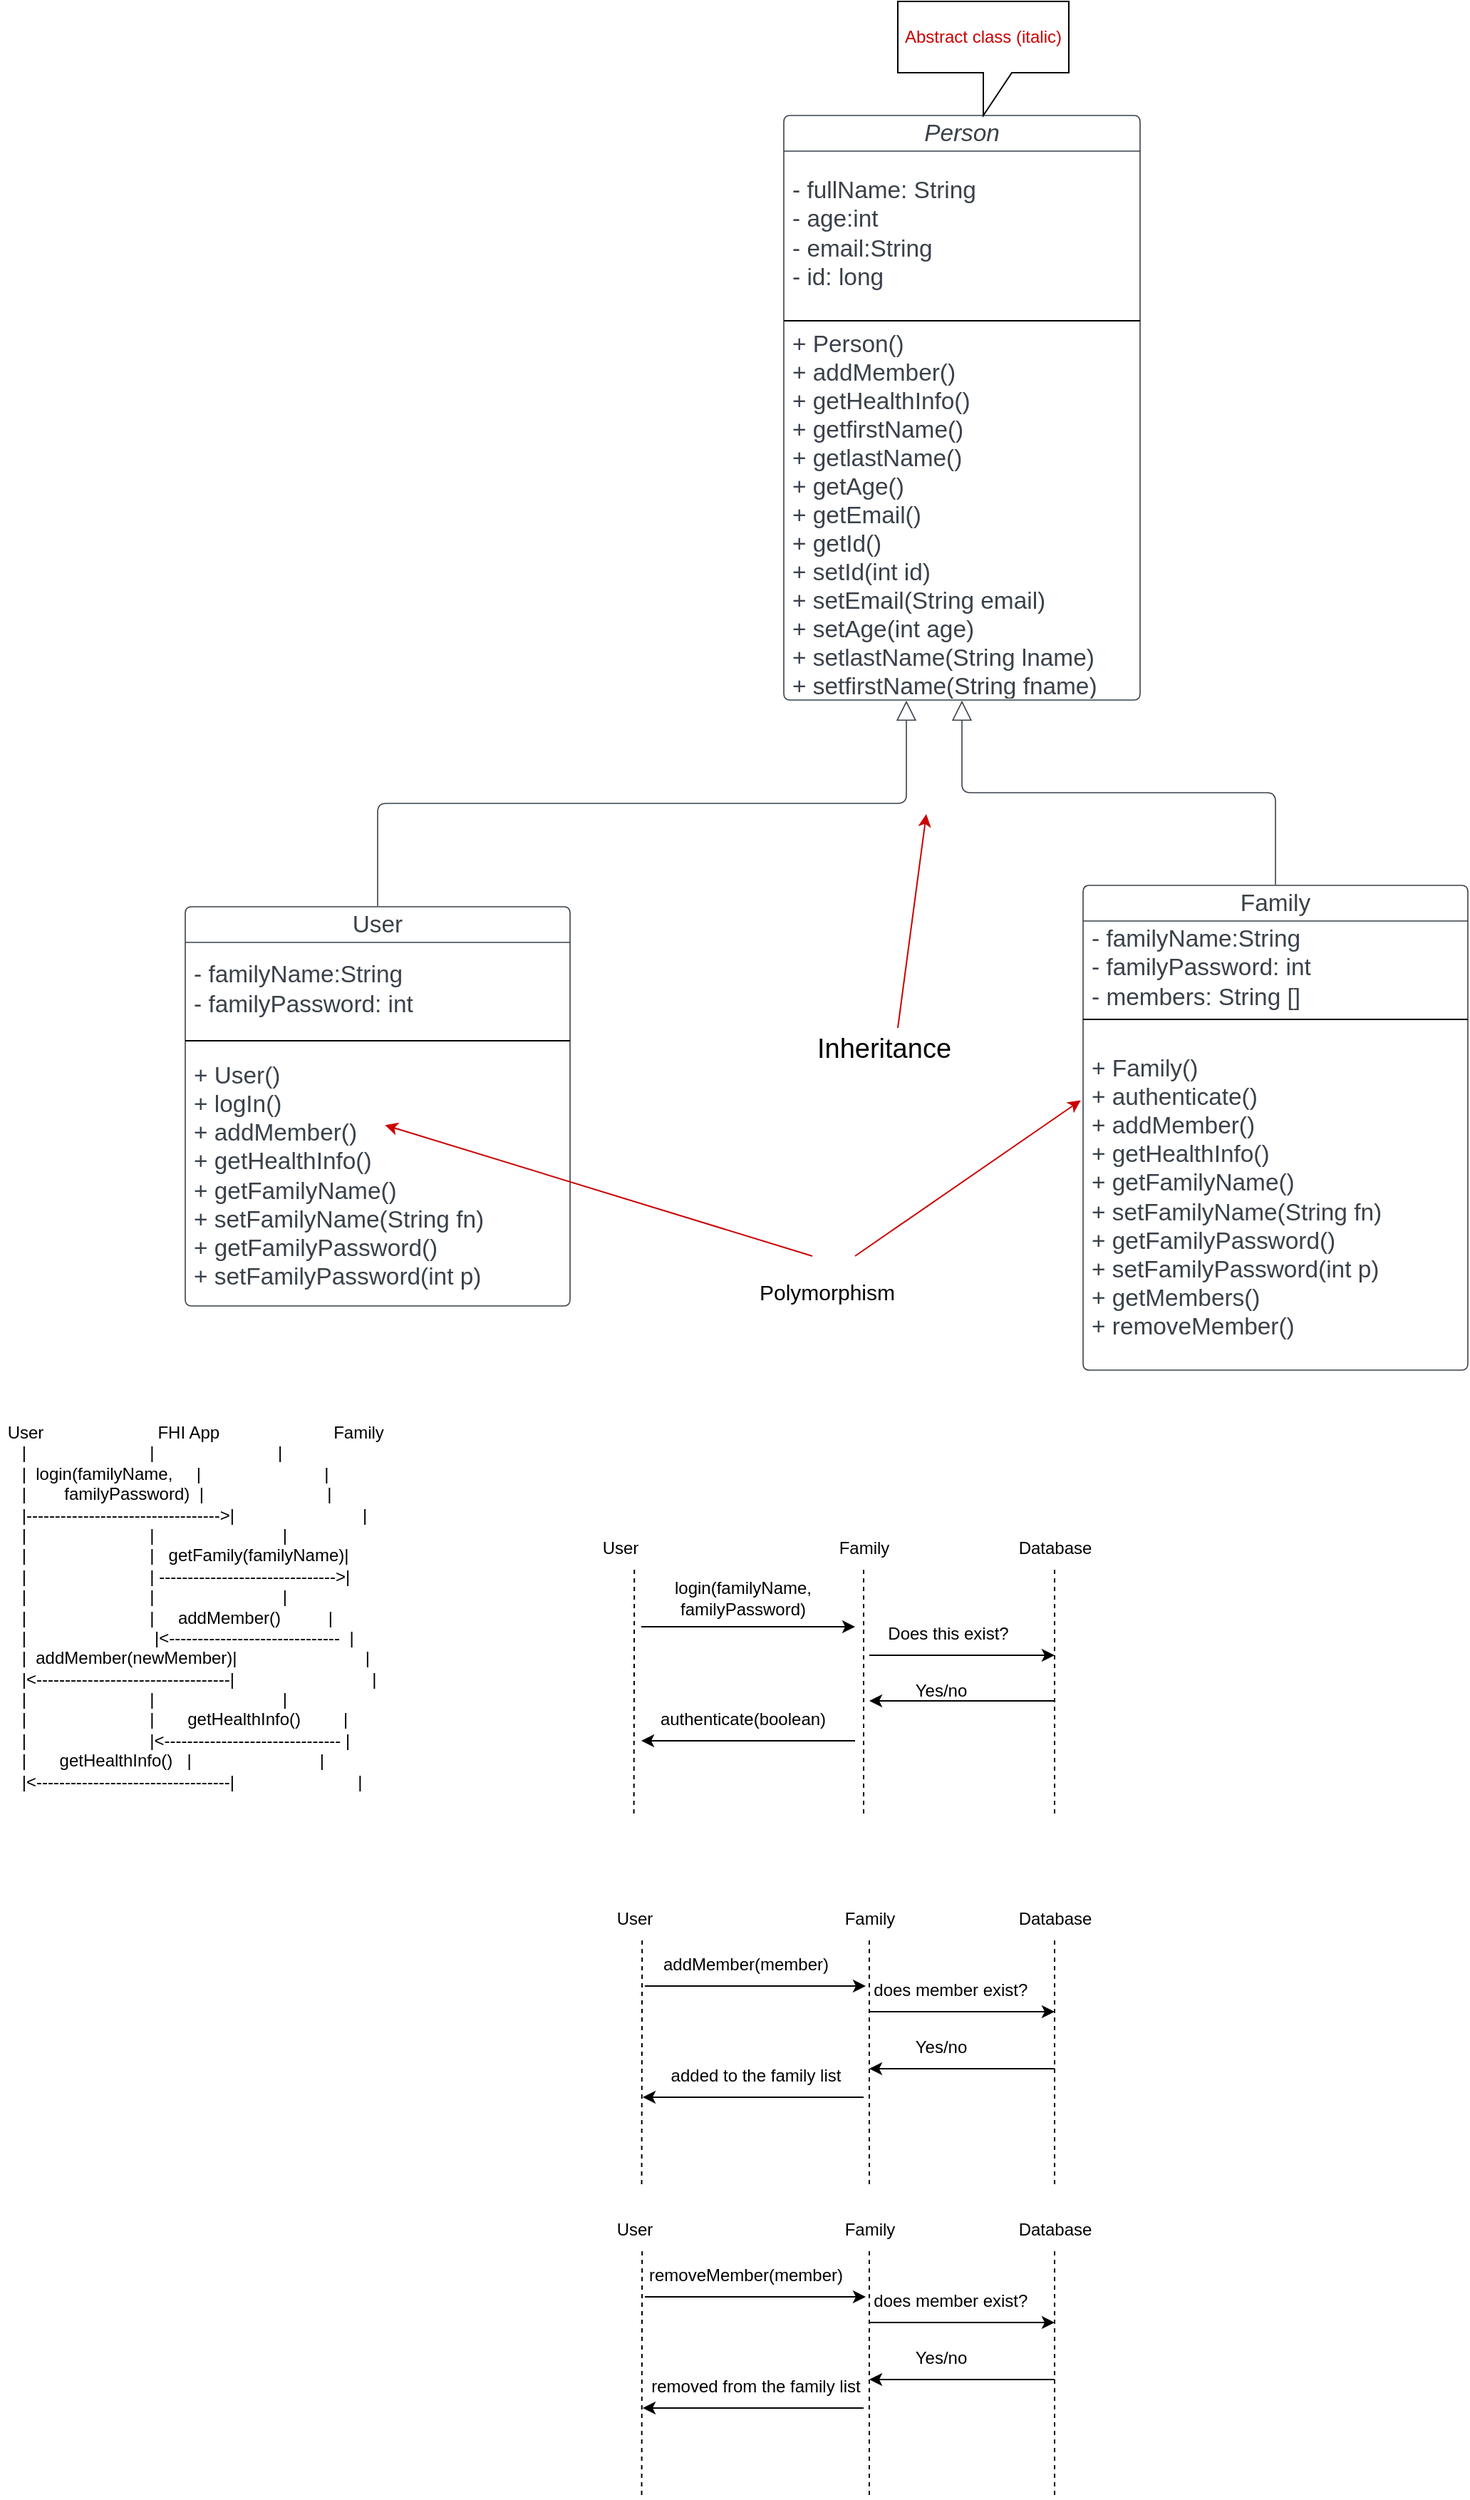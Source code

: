 <mxfile version="21.2.7" type="device">
  <diagram id="aQ4PM6Y3vd7NjKrtNCfK" name="Page-1">
    <mxGraphModel dx="2364" dy="1967" grid="1" gridSize="10" guides="1" tooltips="1" connect="1" arrows="1" fold="1" page="1" pageScale="1" pageWidth="850" pageHeight="1100" math="0" shadow="0">
      <root>
        <mxCell id="0" />
        <mxCell id="1" parent="0" />
        <mxCell id="yK_RE_3933SGKBnFoA6W-1" value="Person" style="html=1;overflow=block;blockSpacing=1;swimlane;childLayout=stackLayout;horizontal=1;horizontalStack=0;resizeParent=1;resizeParentMax=0;resizeLast=0;collapsible=0;marginBottom=0;swimlaneFillColor=#ffffff;startSize=25;whiteSpace=wrap;fontSize=16.7;fontColor=#3a414a;fontStyle=2;align=center;spacing=0;strokeColor=#3a414a;strokeOpacity=100;rounded=1;absoluteArcSize=1;arcSize=9;strokeWidth=0.8;" vertex="1" parent="1">
          <mxGeometry x="540" y="-150" width="250" height="410" as="geometry" />
        </mxCell>
        <mxCell id="yK_RE_3933SGKBnFoA6W-2" value="- fullName: String&lt;br&gt;- age:int&lt;br&gt;- email:String&lt;br&gt;- id: long" style="part=1;html=1;resizeHeight=0;strokeColor=none;fillColor=none;align=left;verticalAlign=middle;spacingLeft=4;spacingRight=4;overflow=hidden;rotatable=0;points=[[0,0.5],[1,0.5]];portConstraint=eastwest;swimlaneFillColor=#ffffff;strokeOpacity=100;whiteSpace=wrap;fontSize=16.7;fontColor=#3a414a;" vertex="1" parent="yK_RE_3933SGKBnFoA6W-1">
          <mxGeometry y="25" width="250" height="115" as="geometry" />
        </mxCell>
        <mxCell id="yK_RE_3933SGKBnFoA6W-3" value="" style="line;strokeWidth=1;fillColor=none;align=left;verticalAlign=middle;spacingTop=-1;spacingLeft=3;spacingRight=3;rotatable=0;labelPosition=right;points=[];portConstraint=eastwest;" vertex="1" parent="yK_RE_3933SGKBnFoA6W-1">
          <mxGeometry y="140" width="250" height="8" as="geometry" />
        </mxCell>
        <mxCell id="yK_RE_3933SGKBnFoA6W-4" value="+ Person()&lt;br&gt;+ addMember()&lt;br&gt;+ getHealthInfo()&lt;br&gt;+ getfirstName()&lt;br&gt;+ getlastName()&lt;br&gt;+ getAge()&lt;br&gt;+ getEmail()&lt;br&gt;+ getId()&lt;br&gt;+ setId(int id)&lt;br&gt;+ setEmail(String email)&lt;br&gt;+ setAge(int age)&lt;br&gt;+ setlastName(String lname)&lt;br&gt;+ setfirstName(String fname)" style="part=1;html=1;resizeHeight=0;strokeColor=none;fillColor=none;align=left;verticalAlign=middle;spacingLeft=4;spacingRight=4;overflow=hidden;rotatable=0;points=[[0,0.5],[1,0.5]];portConstraint=eastwest;swimlaneFillColor=#ffffff;strokeOpacity=100;whiteSpace=wrap;fontSize=16.7;fontColor=#3a414a;" vertex="1" parent="yK_RE_3933SGKBnFoA6W-1">
          <mxGeometry y="148" width="250" height="262" as="geometry" />
        </mxCell>
        <mxCell id="yK_RE_3933SGKBnFoA6W-5" value="User" style="html=1;overflow=block;blockSpacing=1;swimlane;childLayout=stackLayout;horizontal=1;horizontalStack=0;resizeParent=1;resizeParentMax=0;resizeLast=0;collapsible=0;fontStyle=0;marginBottom=0;swimlaneFillColor=#ffffff;startSize=25;whiteSpace=wrap;fontSize=16.7;fontColor=#3a414a;align=center;spacing=0;strokeColor=#3a414a;strokeOpacity=100;rounded=1;absoluteArcSize=1;arcSize=9;strokeWidth=0.8;" vertex="1" parent="1">
          <mxGeometry x="120" y="405" width="270" height="280" as="geometry" />
        </mxCell>
        <mxCell id="yK_RE_3933SGKBnFoA6W-6" value="- familyName:String&#xa;- familyPassword: int" style="part=1;html=1;resizeHeight=0;strokeColor=none;fillColor=none;align=left;verticalAlign=middle;spacingLeft=4;spacingRight=4;overflow=hidden;rotatable=0;points=[[0,0.5],[1,0.5]];portConstraint=eastwest;swimlaneFillColor=#ffffff;strokeOpacity=100;whiteSpace=wrap;fontSize=16.7;fontColor=#3a414a;" vertex="1" parent="yK_RE_3933SGKBnFoA6W-5">
          <mxGeometry y="25" width="270" height="65" as="geometry" />
        </mxCell>
        <mxCell id="yK_RE_3933SGKBnFoA6W-7" value="" style="line;strokeWidth=1;fillColor=none;align=left;verticalAlign=middle;spacingTop=-1;spacingLeft=3;spacingRight=3;rotatable=0;labelPosition=right;points=[];portConstraint=eastwest;" vertex="1" parent="yK_RE_3933SGKBnFoA6W-5">
          <mxGeometry y="90" width="270" height="8" as="geometry" />
        </mxCell>
        <mxCell id="yK_RE_3933SGKBnFoA6W-8" value="+ User()&lt;br&gt;+ logIn()&lt;br&gt;+ addMember()&lt;br style=&quot;border-color: var(--border-color);&quot;&gt;+ getHealthInfo()&lt;br&gt;+ getFamilyName()&lt;br&gt;+ setFamilyName(String fn)&lt;br&gt;+ getFamilyPassword()&lt;br&gt;+ setFamilyPassword(int p)" style="part=1;html=1;resizeHeight=0;strokeColor=none;fillColor=none;align=left;verticalAlign=middle;spacingLeft=4;spacingRight=4;overflow=hidden;rotatable=0;points=[[0,0.5],[1,0.5]];portConstraint=eastwest;swimlaneFillColor=#ffffff;strokeOpacity=100;whiteSpace=wrap;fontSize=16.7;fontColor=#3a414a;" vertex="1" parent="yK_RE_3933SGKBnFoA6W-5">
          <mxGeometry y="98" width="270" height="182" as="geometry" />
        </mxCell>
        <mxCell id="yK_RE_3933SGKBnFoA6W-9" value="Family" style="html=1;overflow=block;blockSpacing=1;swimlane;childLayout=stackLayout;horizontal=1;horizontalStack=0;resizeParent=1;resizeParentMax=0;resizeLast=0;collapsible=0;fontStyle=0;marginBottom=0;swimlaneFillColor=#ffffff;startSize=25;whiteSpace=wrap;fontSize=16.7;fontColor=#3a414a;align=center;spacing=0;strokeColor=#3a414a;strokeOpacity=100;rounded=1;absoluteArcSize=1;arcSize=9;strokeWidth=0.8;" vertex="1" parent="1">
          <mxGeometry x="750" y="390" width="270" height="340" as="geometry" />
        </mxCell>
        <mxCell id="yK_RE_3933SGKBnFoA6W-10" value="- familyName:String&#xa;- familyPassword: int&#xa;- members: String []" style="part=1;html=1;resizeHeight=0;strokeColor=none;fillColor=none;align=left;verticalAlign=middle;spacingLeft=4;spacingRight=4;overflow=hidden;rotatable=0;points=[[0,0.5],[1,0.5]];portConstraint=eastwest;swimlaneFillColor=#ffffff;strokeOpacity=100;whiteSpace=wrap;fontSize=16.7;fontColor=#3a414a;" vertex="1" parent="yK_RE_3933SGKBnFoA6W-9">
          <mxGeometry y="25" width="270" height="65" as="geometry" />
        </mxCell>
        <mxCell id="yK_RE_3933SGKBnFoA6W-11" value="" style="line;strokeWidth=1;fillColor=none;align=left;verticalAlign=middle;spacingTop=-1;spacingLeft=3;spacingRight=3;rotatable=0;labelPosition=right;points=[];portConstraint=eastwest;" vertex="1" parent="yK_RE_3933SGKBnFoA6W-9">
          <mxGeometry y="90" width="270" height="8" as="geometry" />
        </mxCell>
        <mxCell id="yK_RE_3933SGKBnFoA6W-12" value="+ Family()&lt;br&gt;+ authenticate()&lt;br&gt;+ addMember()&lt;br style=&quot;border-color: var(--border-color);&quot;&gt;+ getHealthInfo()&lt;br&gt;+ getFamilyName()&lt;br&gt;+ setFamilyName(String fn)&lt;br&gt;+ getFamilyPassword()&lt;br&gt;+ setFamilyPassword(int p)&lt;br&gt;+ getMembers()&lt;br&gt;+ removeMember()" style="part=1;html=1;resizeHeight=0;strokeColor=none;fillColor=none;align=left;verticalAlign=middle;spacingLeft=4;spacingRight=4;overflow=hidden;rotatable=0;points=[[0,0.5],[1,0.5]];portConstraint=eastwest;swimlaneFillColor=#ffffff;strokeOpacity=100;whiteSpace=wrap;fontSize=16.7;fontColor=#3a414a;" vertex="1" parent="yK_RE_3933SGKBnFoA6W-9">
          <mxGeometry y="98" width="270" height="242" as="geometry" />
        </mxCell>
        <mxCell id="yK_RE_3933SGKBnFoA6W-13" value="" style="html=1;jettySize=18;whiteSpace=wrap;fontSize=13;strokeColor=#3a414a;strokeOpacity=100;strokeWidth=0.8;rounded=1;arcSize=12;edgeStyle=orthogonalEdgeStyle;startArrow=block;startFill=0;startSize=12;endArrow=none;exitX=0.344;exitY=1.001;exitPerimeter=0;entryX=0.5;entryY=-0.002;entryPerimeter=0;lucidId=hktWIN67sBrn;" edge="1" parent="1" source="yK_RE_3933SGKBnFoA6W-1" target="yK_RE_3933SGKBnFoA6W-5">
          <mxGeometry width="100" height="100" relative="1" as="geometry">
            <Array as="points" />
          </mxGeometry>
        </mxCell>
        <mxCell id="yK_RE_3933SGKBnFoA6W-14" value="" style="html=1;jettySize=18;whiteSpace=wrap;fontSize=13;strokeColor=#3a414a;strokeOpacity=100;strokeWidth=0.8;rounded=1;arcSize=12;edgeStyle=orthogonalEdgeStyle;startArrow=block;startFill=0;startSize=12;endArrow=none;exitX=0.5;exitY=1.001;exitPerimeter=0;entryX=0.5;entryY=-0.001;entryPerimeter=0;lucidId=wltWJ7eAdehP;" edge="1" parent="1" source="yK_RE_3933SGKBnFoA6W-1" target="yK_RE_3933SGKBnFoA6W-9">
          <mxGeometry width="100" height="100" relative="1" as="geometry">
            <Array as="points" />
          </mxGeometry>
        </mxCell>
        <mxCell id="yK_RE_3933SGKBnFoA6W-17" value="&lt;font color=&quot;#cc0000&quot;&gt;Abstract class (italic)&lt;/font&gt;" style="shape=callout;whiteSpace=wrap;html=1;perimeter=calloutPerimeter;" vertex="1" parent="1">
          <mxGeometry x="620" y="-230" width="120" height="80" as="geometry" />
        </mxCell>
        <mxCell id="yK_RE_3933SGKBnFoA6W-19" value="" style="endArrow=classic;html=1;rounded=0;strokeColor=#CC0000;" edge="1" parent="1">
          <mxGeometry width="50" height="50" relative="1" as="geometry">
            <mxPoint x="620" y="490" as="sourcePoint" />
            <mxPoint x="640" y="340" as="targetPoint" />
          </mxGeometry>
        </mxCell>
        <mxCell id="yK_RE_3933SGKBnFoA6W-20" value="Inheritance" style="text;html=1;align=center;verticalAlign=middle;resizable=0;points=[];autosize=1;strokeColor=none;fillColor=none;fontSize=19;" vertex="1" parent="1">
          <mxGeometry x="550" y="485" width="120" height="40" as="geometry" />
        </mxCell>
        <mxCell id="yK_RE_3933SGKBnFoA6W-22" value="" style="endArrow=classic;html=1;rounded=0;entryX=0.519;entryY=0.303;entryDx=0;entryDy=0;entryPerimeter=0;fontColor=#FF0000;strokeColor=#CC0000;" edge="1" parent="1" target="yK_RE_3933SGKBnFoA6W-8">
          <mxGeometry width="50" height="50" relative="1" as="geometry">
            <mxPoint x="560" y="650" as="sourcePoint" />
            <mxPoint x="860" y="320" as="targetPoint" />
          </mxGeometry>
        </mxCell>
        <mxCell id="yK_RE_3933SGKBnFoA6W-23" value="" style="endArrow=classic;html=1;rounded=0;entryX=-0.006;entryY=0.218;entryDx=0;entryDy=0;entryPerimeter=0;strokeColor=#CC0000;" edge="1" parent="1" target="yK_RE_3933SGKBnFoA6W-12">
          <mxGeometry width="50" height="50" relative="1" as="geometry">
            <mxPoint x="590" y="650" as="sourcePoint" />
            <mxPoint x="860" y="320" as="targetPoint" />
          </mxGeometry>
        </mxCell>
        <mxCell id="yK_RE_3933SGKBnFoA6W-24" value="Polymorphism&lt;br style=&quot;font-size: 15px;&quot;&gt;" style="text;html=1;align=center;verticalAlign=middle;resizable=0;points=[];autosize=1;strokeColor=none;fillColor=none;fontSize=15;" vertex="1" parent="1">
          <mxGeometry x="510" y="660" width="120" height="30" as="geometry" />
        </mxCell>
        <mxCell id="yK_RE_3933SGKBnFoA6W-25" value="&amp;nbsp;User&amp;nbsp; &amp;nbsp; &amp;nbsp; &amp;nbsp; &amp;nbsp; &amp;nbsp; &amp;nbsp; &amp;nbsp; &amp;nbsp; &amp;nbsp; &lt;span style=&quot;white-space: pre;&quot;&gt;	&lt;/span&gt;&lt;span style=&quot;white-space: pre;&quot;&gt;	&lt;/span&gt;&amp;nbsp; FHI App&amp;nbsp; &amp;nbsp; &amp;nbsp; &amp;nbsp; &amp;nbsp; &amp;nbsp; &amp;nbsp; &amp;nbsp; &amp;nbsp; &amp;nbsp;&lt;span style=&quot;white-space: pre;&quot;&gt;	&lt;/span&gt;&amp;nbsp; &amp;nbsp; Family&lt;br&gt;&amp;nbsp; &amp;nbsp; |&amp;nbsp; &amp;nbsp; &amp;nbsp; &amp;nbsp; &amp;nbsp; &amp;nbsp; &amp;nbsp; &amp;nbsp; &amp;nbsp; &amp;nbsp; &amp;nbsp; &amp;nbsp;&lt;span style=&quot;white-space: pre;&quot;&gt;	&lt;/span&gt;&lt;span style=&quot;white-space: pre;&quot;&gt;	&lt;/span&gt;&lt;span style=&quot;white-space: pre;&quot;&gt;	&lt;/span&gt;|&amp;nbsp; &amp;nbsp; &amp;nbsp; &amp;nbsp; &amp;nbsp; &amp;nbsp; &amp;nbsp; &amp;nbsp; &amp;nbsp; &amp;nbsp; &amp;nbsp; &amp;nbsp;&lt;span style=&quot;white-space: pre;&quot;&gt;	&lt;/span&gt;&lt;span style=&quot;white-space: pre;&quot;&gt;	&lt;/span&gt; |&lt;br&gt;&amp;nbsp; &amp;nbsp; |&amp;nbsp; login(familyName,&amp;nbsp; &amp;nbsp;&lt;span style=&quot;white-space: pre;&quot;&gt;	&lt;/span&gt;&lt;span style=&quot;white-space: pre;&quot;&gt;	&lt;/span&gt;|&amp;nbsp; &amp;nbsp; &amp;nbsp; &amp;nbsp; &amp;nbsp; &amp;nbsp; &amp;nbsp; &amp;nbsp; &amp;nbsp; &amp;nbsp; &amp;nbsp; &amp;nbsp;&lt;span style=&quot;white-space: pre;&quot;&gt;	&lt;/span&gt;&lt;span style=&quot;white-space: pre;&quot;&gt;	&lt;/span&gt; |&lt;br&gt;&amp;nbsp; &amp;nbsp; |&amp;nbsp; &amp;nbsp; &amp;nbsp; &amp;nbsp; familyPassword)&lt;span style=&quot;white-space: pre;&quot;&gt;	&lt;/span&gt;&lt;span style=&quot;white-space: pre;&quot;&gt;	&lt;/span&gt;|&amp;nbsp; &amp;nbsp; &amp;nbsp; &amp;nbsp; &amp;nbsp; &amp;nbsp; &amp;nbsp; &amp;nbsp; &amp;nbsp; &amp;nbsp; &amp;nbsp; &amp;nbsp;&lt;span style=&quot;white-space: pre;&quot;&gt;	&lt;/span&gt;&lt;span style=&quot;white-space: pre;&quot;&gt;	&lt;/span&gt; |&lt;br&gt;&amp;nbsp; &amp;nbsp; |----------------------------------&amp;gt;|&amp;nbsp; &amp;nbsp; &amp;nbsp; &amp;nbsp; &amp;nbsp; &amp;nbsp; &amp;nbsp; &amp;nbsp; &amp;nbsp; &amp;nbsp; &amp;nbsp; &amp;nbsp; &lt;span style=&quot;white-space: pre;&quot;&gt;	&lt;/span&gt;&lt;span style=&quot;white-space: pre;&quot;&gt;	&lt;/span&gt;&amp;nbsp;|&lt;br&gt;&amp;nbsp; &amp;nbsp; |&amp;nbsp; &amp;nbsp; &amp;nbsp; &amp;nbsp; &amp;nbsp; &amp;nbsp; &amp;nbsp; &amp;nbsp; &amp;nbsp; &amp;nbsp; &amp;nbsp; &amp;nbsp;&lt;span style=&quot;white-space: pre;&quot;&gt;	&lt;/span&gt;&lt;span style=&quot;white-space: pre;&quot;&gt;	&lt;/span&gt;&lt;span style=&quot;white-space: pre;&quot;&gt;	&lt;/span&gt;|&amp;nbsp; &amp;nbsp; &amp;nbsp; &amp;nbsp; &amp;nbsp; &amp;nbsp; &amp;nbsp; &amp;nbsp; &amp;nbsp; &amp;nbsp; &amp;nbsp; &amp;nbsp; &lt;span style=&quot;white-space: pre;&quot;&gt;	&lt;/span&gt;&lt;span style=&quot;white-space: pre;&quot;&gt;	&lt;/span&gt;&amp;nbsp;|&lt;br&gt;&amp;nbsp; &amp;nbsp; |&amp;nbsp; &amp;nbsp; &amp;nbsp; &amp;nbsp; &amp;nbsp; &amp;nbsp; &amp;nbsp; &amp;nbsp; &amp;nbsp; &amp;nbsp; &amp;nbsp; &amp;nbsp;&lt;span style=&quot;white-space: pre;&quot;&gt;	&lt;/span&gt;&lt;span style=&quot;white-space: pre;&quot;&gt;	&lt;/span&gt;&lt;span style=&quot;white-space: pre;&quot;&gt;	&lt;/span&gt;|&amp;nbsp; &amp;nbsp;getFamily(familyName)|&lt;br&gt;&amp;nbsp; &amp;nbsp; |&amp;nbsp; &amp;nbsp; &amp;nbsp; &amp;nbsp; &amp;nbsp; &amp;nbsp; &amp;nbsp; &amp;nbsp; &amp;nbsp; &amp;nbsp; &amp;nbsp; &amp;nbsp;&lt;span style=&quot;white-space: pre;&quot;&gt;	&lt;/span&gt;&lt;span style=&quot;white-space: pre;&quot;&gt;	&lt;/span&gt;&lt;span style=&quot;white-space: pre;&quot;&gt;	&lt;/span&gt;| -------------------------------&amp;gt;|&lt;br&gt;&amp;nbsp; &amp;nbsp; |&amp;nbsp; &amp;nbsp; &amp;nbsp; &amp;nbsp; &amp;nbsp; &amp;nbsp; &amp;nbsp; &amp;nbsp; &amp;nbsp; &amp;nbsp; &amp;nbsp; &amp;nbsp;&lt;span style=&quot;white-space: pre;&quot;&gt;	&lt;/span&gt;&lt;span style=&quot;white-space: pre;&quot;&gt;	&lt;/span&gt;&lt;span style=&quot;white-space: pre;&quot;&gt;	&lt;/span&gt;|&amp;nbsp; &amp;nbsp; &amp;nbsp; &amp;nbsp; &amp;nbsp; &amp;nbsp; &amp;nbsp; &amp;nbsp; &amp;nbsp; &amp;nbsp; &amp;nbsp; &amp;nbsp; &lt;span style=&quot;white-space: pre;&quot;&gt;	&lt;/span&gt;&lt;span style=&quot;white-space: pre;&quot;&gt;	&lt;/span&gt;&amp;nbsp;|&lt;br&gt;&amp;nbsp; &amp;nbsp; |&amp;nbsp; &amp;nbsp; &amp;nbsp; &amp;nbsp; &amp;nbsp; &amp;nbsp; &amp;nbsp; &amp;nbsp; &amp;nbsp; &amp;nbsp; &amp;nbsp; &amp;nbsp;&lt;span style=&quot;white-space: pre;&quot;&gt;	&lt;/span&gt;&lt;span style=&quot;white-space: pre;&quot;&gt;	&lt;/span&gt;&lt;span style=&quot;white-space: pre;&quot;&gt;	&lt;/span&gt;|&amp;nbsp; &amp;nbsp; &amp;nbsp;addMember()&amp;nbsp; &amp;nbsp; &amp;nbsp; &amp;nbsp; &lt;span style=&quot;white-space: pre;&quot;&gt;	&lt;/span&gt;&amp;nbsp;|&lt;br&gt;&amp;nbsp; &amp;nbsp; |&amp;nbsp; &amp;nbsp; &amp;nbsp; &amp;nbsp; &amp;nbsp; &amp;nbsp; &amp;nbsp; &amp;nbsp; &amp;nbsp; &amp;nbsp; &amp;nbsp; &amp;nbsp;&lt;span style=&quot;white-space: pre;&quot;&gt;	&lt;/span&gt;&lt;span style=&quot;white-space: pre;&quot;&gt;	&lt;/span&gt;&amp;nbsp;&lt;span style=&quot;white-space: pre;&quot;&gt;	&lt;/span&gt;|&amp;lt;------------------------------&amp;nbsp; |&lt;br&gt;&amp;nbsp; &amp;nbsp; |&amp;nbsp; addMember(newMember)|&amp;nbsp; &amp;nbsp; &amp;nbsp; &amp;nbsp; &amp;nbsp; &amp;nbsp; &amp;nbsp; &amp;nbsp; &amp;nbsp; &amp;nbsp; &amp;nbsp; &amp;nbsp; &lt;span style=&quot;white-space: pre;&quot;&gt;	&lt;/span&gt;&lt;span style=&quot;white-space: pre;&quot;&gt;	&lt;/span&gt;&amp;nbsp;|&lt;br&gt;&amp;nbsp; &amp;nbsp; |&amp;lt;----------------------------------|&amp;nbsp; &amp;nbsp; &amp;nbsp; &amp;nbsp; &amp;nbsp; &amp;nbsp; &amp;nbsp; &amp;nbsp; &amp;nbsp; &lt;span style=&quot;white-space: pre;&quot;&gt;	&lt;/span&gt;&lt;span style=&quot;white-space: pre;&quot;&gt;	&lt;/span&gt;&amp;nbsp; &amp;nbsp;&amp;nbsp; &amp;nbsp; &amp;nbsp; |&lt;br&gt;&amp;nbsp; &amp;nbsp; |&amp;nbsp; &amp;nbsp; &amp;nbsp; &amp;nbsp; &amp;nbsp; &amp;nbsp; &amp;nbsp; &amp;nbsp; &amp;nbsp; &amp;nbsp; &amp;nbsp; &amp;nbsp;&lt;span style=&quot;white-space: pre;&quot;&gt;	&lt;/span&gt;&lt;span style=&quot;white-space: pre;&quot;&gt;	&lt;/span&gt;&lt;span style=&quot;white-space: pre;&quot;&gt;	&lt;/span&gt;|&amp;nbsp; &amp;nbsp; &amp;nbsp; &amp;nbsp; &amp;nbsp; &amp;nbsp; &amp;nbsp; &amp;nbsp; &amp;nbsp; &amp;nbsp; &amp;nbsp; &amp;nbsp; &lt;span style=&quot;white-space: pre;&quot;&gt;	&lt;/span&gt;&lt;span style=&quot;white-space: pre;&quot;&gt;	&lt;/span&gt;&amp;nbsp;|&lt;br&gt;&amp;nbsp; &amp;nbsp; |&amp;nbsp; &amp;nbsp; &amp;nbsp; &amp;nbsp; &amp;nbsp; &amp;nbsp; &amp;nbsp; &amp;nbsp; &amp;nbsp; &amp;nbsp; &amp;nbsp; &amp;nbsp;&lt;span style=&quot;white-space: pre;&quot;&gt;	&lt;/span&gt;&lt;span style=&quot;white-space: pre;&quot;&gt;	&lt;/span&gt;&lt;span style=&quot;white-space: pre;&quot;&gt;	&lt;/span&gt;|&amp;nbsp; &amp;nbsp; &amp;nbsp; &amp;nbsp;getHealthInfo()&amp;nbsp; &amp;nbsp; &amp;nbsp; &amp;nbsp; &amp;nbsp;|&lt;br&gt;&amp;nbsp; &amp;nbsp; |&amp;nbsp; &amp;nbsp; &amp;nbsp; &amp;nbsp; &amp;nbsp; &amp;nbsp; &amp;nbsp; &amp;nbsp; &amp;nbsp; &amp;nbsp; &amp;nbsp; &amp;nbsp;&lt;span style=&quot;white-space: pre;&quot;&gt;	&lt;/span&gt;&lt;span style=&quot;white-space: pre;&quot;&gt;	&lt;/span&gt;&lt;span style=&quot;white-space: pre;&quot;&gt;	&lt;/span&gt;|&amp;lt;------------------------------- |&lt;br&gt;&amp;nbsp; &amp;nbsp; |&amp;nbsp; &amp;nbsp; &amp;nbsp; &amp;nbsp;getHealthInfo() &lt;span style=&quot;white-space: pre;&quot;&gt;	&lt;/span&gt;&lt;span style=&quot;white-space: pre;&quot;&gt;	&lt;/span&gt;|&amp;nbsp; &amp;nbsp; &amp;nbsp; &amp;nbsp; &amp;nbsp; &amp;nbsp; &amp;nbsp; &amp;nbsp; &amp;nbsp; &amp;nbsp; &amp;nbsp; &amp;nbsp; &lt;span style=&quot;white-space: pre;&quot;&gt;	&lt;/span&gt;&lt;span style=&quot;white-space: pre;&quot;&gt;	&lt;/span&gt;&amp;nbsp;|&lt;br&gt;&amp;nbsp; &amp;nbsp; |&amp;lt;----------------------------------|&amp;nbsp; &amp;nbsp; &amp;nbsp; &amp;nbsp; &amp;nbsp; &amp;nbsp; &amp;nbsp; &amp;nbsp; &amp;nbsp; &amp;nbsp; &amp;nbsp; &amp;nbsp;&lt;span style=&quot;white-space: pre;&quot;&gt;	&lt;/span&gt;&lt;span style=&quot;white-space: pre;&quot;&gt;	&lt;/span&gt; |" style="text;whiteSpace=wrap;html=1;" vertex="1" parent="1">
          <mxGeometry x="-10" y="760" width="290" height="500" as="geometry" />
        </mxCell>
        <mxCell id="yK_RE_3933SGKBnFoA6W-32" value="Family" style="text;html=1;align=center;verticalAlign=middle;resizable=0;points=[];autosize=1;strokeColor=none;fillColor=none;" vertex="1" parent="1">
          <mxGeometry x="566" y="840" width="60" height="30" as="geometry" />
        </mxCell>
        <mxCell id="yK_RE_3933SGKBnFoA6W-33" value="" style="endArrow=none;dashed=1;html=1;rounded=0;" edge="1" parent="1">
          <mxGeometry width="50" height="50" relative="1" as="geometry">
            <mxPoint x="435.12" y="870" as="sourcePoint" />
            <mxPoint x="434.79" y="1042" as="targetPoint" />
          </mxGeometry>
        </mxCell>
        <mxCell id="yK_RE_3933SGKBnFoA6W-34" value="" style="endArrow=none;dashed=1;html=1;rounded=0;" edge="1" parent="1">
          <mxGeometry width="50" height="50" relative="1" as="geometry">
            <mxPoint x="596" y="870" as="sourcePoint" />
            <mxPoint x="596" y="1042" as="targetPoint" />
          </mxGeometry>
        </mxCell>
        <mxCell id="yK_RE_3933SGKBnFoA6W-35" value="&lt;span style=&quot;&quot;&gt;	&lt;/span&gt;&lt;span style=&quot;&quot;&gt;	&lt;/span&gt;login(familyName,&lt;br&gt;familyPassword)" style="text;html=1;align=center;verticalAlign=middle;resizable=0;points=[];autosize=1;strokeColor=none;fillColor=none;" vertex="1" parent="1">
          <mxGeometry x="451" y="870" width="120" height="40" as="geometry" />
        </mxCell>
        <mxCell id="yK_RE_3933SGKBnFoA6W-36" value="" style="endArrow=classic;html=1;rounded=0;" edge="1" parent="1">
          <mxGeometry relative="1" as="geometry">
            <mxPoint x="440" y="910" as="sourcePoint" />
            <mxPoint x="590" y="910" as="targetPoint" />
            <Array as="points">
              <mxPoint x="504" y="910" />
            </Array>
          </mxGeometry>
        </mxCell>
        <mxCell id="yK_RE_3933SGKBnFoA6W-37" value="" style="endArrow=classic;html=1;rounded=0;" edge="1" parent="1">
          <mxGeometry relative="1" as="geometry">
            <mxPoint x="590" y="990" as="sourcePoint" />
            <mxPoint x="440" y="990" as="targetPoint" />
            <Array as="points">
              <mxPoint x="500" y="990" />
            </Array>
          </mxGeometry>
        </mxCell>
        <mxCell id="yK_RE_3933SGKBnFoA6W-38" value="authenticate(boolean)" style="text;html=1;align=center;verticalAlign=middle;resizable=0;points=[];autosize=1;strokeColor=none;fillColor=none;" vertex="1" parent="1">
          <mxGeometry x="441" y="960" width="140" height="30" as="geometry" />
        </mxCell>
        <mxCell id="yK_RE_3933SGKBnFoA6W-43" value="addMember(member)" style="text;html=1;align=center;verticalAlign=middle;resizable=0;points=[];autosize=1;strokeColor=none;fillColor=none;" vertex="1" parent="1">
          <mxGeometry x="442.5" y="1132" width="140" height="30" as="geometry" />
        </mxCell>
        <mxCell id="yK_RE_3933SGKBnFoA6W-44" value="" style="endArrow=classic;html=1;rounded=0;exitX=0.314;exitY=0.333;exitDx=0;exitDy=0;exitPerimeter=0;" edge="1" parent="1">
          <mxGeometry relative="1" as="geometry">
            <mxPoint x="442.5" y="1162" as="sourcePoint" />
            <mxPoint x="597.5" y="1162" as="targetPoint" />
            <Array as="points">
              <mxPoint x="512.5" y="1162" />
            </Array>
          </mxGeometry>
        </mxCell>
        <mxCell id="yK_RE_3933SGKBnFoA6W-45" value="" style="endArrow=classic;html=1;rounded=0;" edge="1" parent="1">
          <mxGeometry relative="1" as="geometry">
            <mxPoint x="596" y="1240" as="sourcePoint" />
            <mxPoint x="441" y="1240" as="targetPoint" />
            <Array as="points">
              <mxPoint x="511" y="1240" />
            </Array>
          </mxGeometry>
        </mxCell>
        <mxCell id="yK_RE_3933SGKBnFoA6W-48" value="User" style="text;html=1;align=center;verticalAlign=middle;resizable=0;points=[];autosize=1;strokeColor=none;fillColor=none;" vertex="1" parent="1">
          <mxGeometry x="410" y="1100" width="50" height="30" as="geometry" />
        </mxCell>
        <mxCell id="yK_RE_3933SGKBnFoA6W-49" value="Family" style="text;html=1;align=center;verticalAlign=middle;resizable=0;points=[];autosize=1;strokeColor=none;fillColor=none;" vertex="1" parent="1">
          <mxGeometry x="570" y="1100" width="60" height="30" as="geometry" />
        </mxCell>
        <mxCell id="yK_RE_3933SGKBnFoA6W-50" value="" style="endArrow=none;dashed=1;html=1;rounded=0;" edge="1" parent="1">
          <mxGeometry width="50" height="50" relative="1" as="geometry">
            <mxPoint x="440.59" y="1130" as="sourcePoint" />
            <mxPoint x="440.26" y="1302" as="targetPoint" />
          </mxGeometry>
        </mxCell>
        <mxCell id="yK_RE_3933SGKBnFoA6W-51" value="" style="endArrow=none;dashed=1;html=1;rounded=0;" edge="1" parent="1">
          <mxGeometry width="50" height="50" relative="1" as="geometry">
            <mxPoint x="600" y="1130" as="sourcePoint" />
            <mxPoint x="600" y="1302" as="targetPoint" />
          </mxGeometry>
        </mxCell>
        <mxCell id="yK_RE_3933SGKBnFoA6W-52" value="User" style="text;html=1;align=center;verticalAlign=middle;resizable=0;points=[];autosize=1;strokeColor=none;fillColor=none;" vertex="1" parent="1">
          <mxGeometry x="400" y="840" width="50" height="30" as="geometry" />
        </mxCell>
        <mxCell id="yK_RE_3933SGKBnFoA6W-53" value="Database" style="text;html=1;align=center;verticalAlign=middle;resizable=0;points=[];autosize=1;strokeColor=none;fillColor=none;" vertex="1" parent="1">
          <mxGeometry x="695" y="840" width="70" height="30" as="geometry" />
        </mxCell>
        <mxCell id="yK_RE_3933SGKBnFoA6W-54" value="" style="endArrow=none;dashed=1;html=1;rounded=0;" edge="1" parent="1">
          <mxGeometry width="50" height="50" relative="1" as="geometry">
            <mxPoint x="730" y="870" as="sourcePoint" />
            <mxPoint x="730" y="1042" as="targetPoint" />
          </mxGeometry>
        </mxCell>
        <mxCell id="yK_RE_3933SGKBnFoA6W-55" value="" style="endArrow=classic;html=1;rounded=0;" edge="1" parent="1">
          <mxGeometry width="50" height="50" relative="1" as="geometry">
            <mxPoint x="600" y="930" as="sourcePoint" />
            <mxPoint x="730" y="930" as="targetPoint" />
          </mxGeometry>
        </mxCell>
        <mxCell id="yK_RE_3933SGKBnFoA6W-56" value="Does this exist?" style="text;html=1;align=center;verticalAlign=middle;resizable=0;points=[];autosize=1;strokeColor=none;fillColor=none;" vertex="1" parent="1">
          <mxGeometry x="600" y="900" width="110" height="30" as="geometry" />
        </mxCell>
        <mxCell id="yK_RE_3933SGKBnFoA6W-57" value="" style="endArrow=classic;html=1;rounded=0;" edge="1" parent="1">
          <mxGeometry width="50" height="50" relative="1" as="geometry">
            <mxPoint x="730" y="962" as="sourcePoint" />
            <mxPoint x="600" y="962" as="targetPoint" />
          </mxGeometry>
        </mxCell>
        <mxCell id="yK_RE_3933SGKBnFoA6W-58" value="Yes/no" style="text;html=1;align=center;verticalAlign=middle;resizable=0;points=[];autosize=1;strokeColor=none;fillColor=none;" vertex="1" parent="1">
          <mxGeometry x="620" y="940" width="60" height="30" as="geometry" />
        </mxCell>
        <mxCell id="yK_RE_3933SGKBnFoA6W-59" value="Database" style="text;html=1;align=center;verticalAlign=middle;resizable=0;points=[];autosize=1;strokeColor=none;fillColor=none;" vertex="1" parent="1">
          <mxGeometry x="695" y="1100" width="70" height="30" as="geometry" />
        </mxCell>
        <mxCell id="yK_RE_3933SGKBnFoA6W-60" value="" style="endArrow=none;dashed=1;html=1;rounded=0;" edge="1" parent="1">
          <mxGeometry width="50" height="50" relative="1" as="geometry">
            <mxPoint x="730" y="1130" as="sourcePoint" />
            <mxPoint x="730" y="1302" as="targetPoint" />
          </mxGeometry>
        </mxCell>
        <mxCell id="yK_RE_3933SGKBnFoA6W-61" value="" style="endArrow=classic;html=1;rounded=0;" edge="1" parent="1">
          <mxGeometry width="50" height="50" relative="1" as="geometry">
            <mxPoint x="600" y="1180" as="sourcePoint" />
            <mxPoint x="730" y="1180" as="targetPoint" />
          </mxGeometry>
        </mxCell>
        <mxCell id="yK_RE_3933SGKBnFoA6W-62" value="&amp;nbsp;does member exist?" style="text;html=1;align=center;verticalAlign=middle;resizable=0;points=[];autosize=1;strokeColor=none;fillColor=none;" vertex="1" parent="1">
          <mxGeometry x="590" y="1150" width="130" height="30" as="geometry" />
        </mxCell>
        <mxCell id="yK_RE_3933SGKBnFoA6W-63" value="" style="endArrow=classic;html=1;rounded=0;" edge="1" parent="1">
          <mxGeometry width="50" height="50" relative="1" as="geometry">
            <mxPoint x="730" y="1220" as="sourcePoint" />
            <mxPoint x="600" y="1220" as="targetPoint" />
          </mxGeometry>
        </mxCell>
        <mxCell id="yK_RE_3933SGKBnFoA6W-64" value="Yes/no" style="text;html=1;align=center;verticalAlign=middle;resizable=0;points=[];autosize=1;strokeColor=none;fillColor=none;" vertex="1" parent="1">
          <mxGeometry x="620" y="1190" width="60" height="30" as="geometry" />
        </mxCell>
        <mxCell id="yK_RE_3933SGKBnFoA6W-65" value="added to the family list" style="text;html=1;align=center;verticalAlign=middle;resizable=0;points=[];autosize=1;strokeColor=none;fillColor=none;" vertex="1" parent="1">
          <mxGeometry x="450" y="1210" width="140" height="30" as="geometry" />
        </mxCell>
        <mxCell id="yK_RE_3933SGKBnFoA6W-66" value="removeMember(member)" style="text;html=1;align=center;verticalAlign=middle;resizable=0;points=[];autosize=1;strokeColor=none;fillColor=none;" vertex="1" parent="1">
          <mxGeometry x="432.5" y="1350" width="160" height="30" as="geometry" />
        </mxCell>
        <mxCell id="yK_RE_3933SGKBnFoA6W-67" value="" style="endArrow=classic;html=1;rounded=0;exitX=0.314;exitY=0.333;exitDx=0;exitDy=0;exitPerimeter=0;" edge="1" parent="1">
          <mxGeometry relative="1" as="geometry">
            <mxPoint x="442.5" y="1380" as="sourcePoint" />
            <mxPoint x="597.5" y="1380" as="targetPoint" />
            <Array as="points">
              <mxPoint x="512.5" y="1380" />
            </Array>
          </mxGeometry>
        </mxCell>
        <mxCell id="yK_RE_3933SGKBnFoA6W-68" value="" style="endArrow=classic;html=1;rounded=0;" edge="1" parent="1">
          <mxGeometry relative="1" as="geometry">
            <mxPoint x="596" y="1458" as="sourcePoint" />
            <mxPoint x="441" y="1458" as="targetPoint" />
            <Array as="points">
              <mxPoint x="511" y="1458" />
            </Array>
          </mxGeometry>
        </mxCell>
        <mxCell id="yK_RE_3933SGKBnFoA6W-69" value="User" style="text;html=1;align=center;verticalAlign=middle;resizable=0;points=[];autosize=1;strokeColor=none;fillColor=none;" vertex="1" parent="1">
          <mxGeometry x="410" y="1318" width="50" height="30" as="geometry" />
        </mxCell>
        <mxCell id="yK_RE_3933SGKBnFoA6W-70" value="Family" style="text;html=1;align=center;verticalAlign=middle;resizable=0;points=[];autosize=1;strokeColor=none;fillColor=none;" vertex="1" parent="1">
          <mxGeometry x="570" y="1318" width="60" height="30" as="geometry" />
        </mxCell>
        <mxCell id="yK_RE_3933SGKBnFoA6W-71" value="" style="endArrow=none;dashed=1;html=1;rounded=0;" edge="1" parent="1">
          <mxGeometry width="50" height="50" relative="1" as="geometry">
            <mxPoint x="440.59" y="1348" as="sourcePoint" />
            <mxPoint x="440.26" y="1520" as="targetPoint" />
          </mxGeometry>
        </mxCell>
        <mxCell id="yK_RE_3933SGKBnFoA6W-72" value="" style="endArrow=none;dashed=1;html=1;rounded=0;" edge="1" parent="1">
          <mxGeometry width="50" height="50" relative="1" as="geometry">
            <mxPoint x="600" y="1348" as="sourcePoint" />
            <mxPoint x="600" y="1520" as="targetPoint" />
          </mxGeometry>
        </mxCell>
        <mxCell id="yK_RE_3933SGKBnFoA6W-73" value="Database" style="text;html=1;align=center;verticalAlign=middle;resizable=0;points=[];autosize=1;strokeColor=none;fillColor=none;" vertex="1" parent="1">
          <mxGeometry x="695" y="1318" width="70" height="30" as="geometry" />
        </mxCell>
        <mxCell id="yK_RE_3933SGKBnFoA6W-74" value="" style="endArrow=none;dashed=1;html=1;rounded=0;" edge="1" parent="1">
          <mxGeometry width="50" height="50" relative="1" as="geometry">
            <mxPoint x="730" y="1348" as="sourcePoint" />
            <mxPoint x="730" y="1520" as="targetPoint" />
          </mxGeometry>
        </mxCell>
        <mxCell id="yK_RE_3933SGKBnFoA6W-75" value="" style="endArrow=classic;html=1;rounded=0;" edge="1" parent="1">
          <mxGeometry width="50" height="50" relative="1" as="geometry">
            <mxPoint x="600" y="1398" as="sourcePoint" />
            <mxPoint x="730" y="1398" as="targetPoint" />
          </mxGeometry>
        </mxCell>
        <mxCell id="yK_RE_3933SGKBnFoA6W-76" value="&amp;nbsp;does member exist?" style="text;html=1;align=center;verticalAlign=middle;resizable=0;points=[];autosize=1;strokeColor=none;fillColor=none;" vertex="1" parent="1">
          <mxGeometry x="590" y="1368" width="130" height="30" as="geometry" />
        </mxCell>
        <mxCell id="yK_RE_3933SGKBnFoA6W-77" value="" style="endArrow=classic;html=1;rounded=0;" edge="1" parent="1">
          <mxGeometry width="50" height="50" relative="1" as="geometry">
            <mxPoint x="730" y="1438" as="sourcePoint" />
            <mxPoint x="600" y="1438" as="targetPoint" />
          </mxGeometry>
        </mxCell>
        <mxCell id="yK_RE_3933SGKBnFoA6W-78" value="Yes/no" style="text;html=1;align=center;verticalAlign=middle;resizable=0;points=[];autosize=1;strokeColor=none;fillColor=none;" vertex="1" parent="1">
          <mxGeometry x="620" y="1408" width="60" height="30" as="geometry" />
        </mxCell>
        <mxCell id="yK_RE_3933SGKBnFoA6W-79" value="removed from the family list" style="text;html=1;align=center;verticalAlign=middle;resizable=0;points=[];autosize=1;strokeColor=none;fillColor=none;" vertex="1" parent="1">
          <mxGeometry x="435" y="1428" width="170" height="30" as="geometry" />
        </mxCell>
      </root>
    </mxGraphModel>
  </diagram>
</mxfile>
